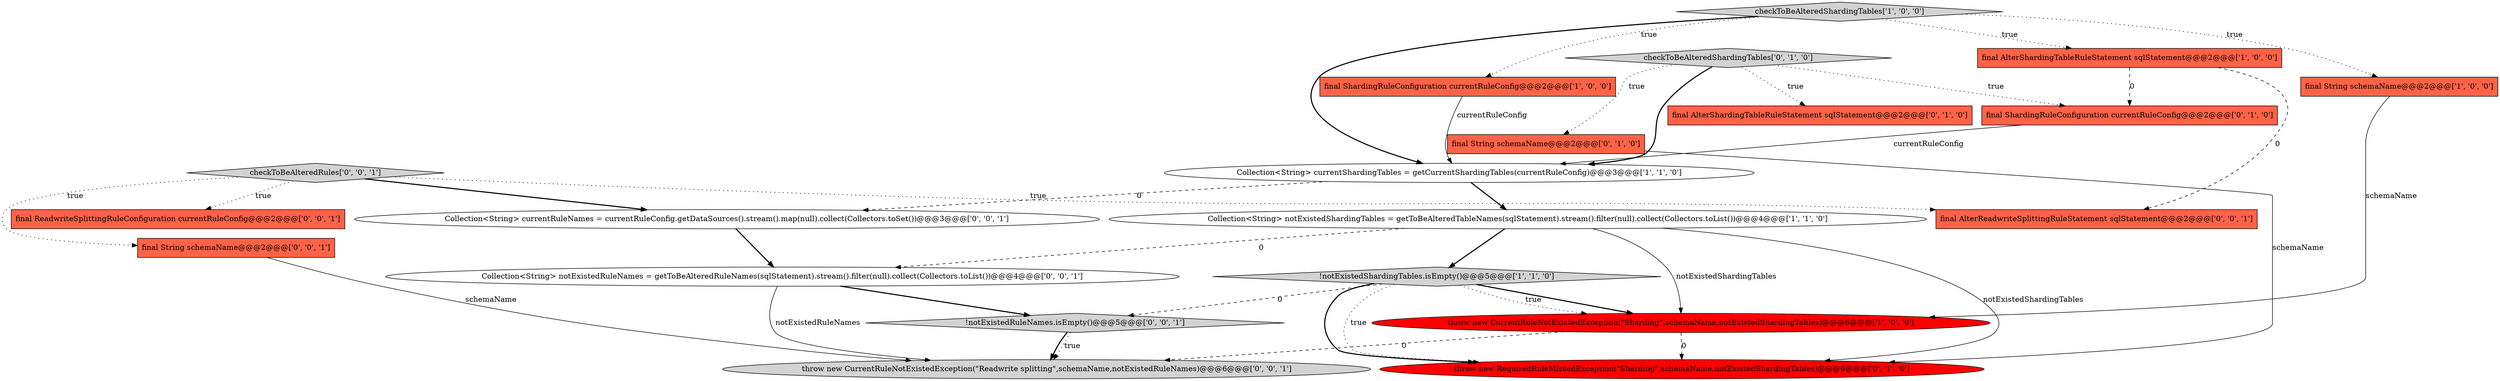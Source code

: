 digraph {
17 [style = filled, label = "final ReadwriteSplittingRuleConfiguration currentRuleConfig@@@2@@@['0', '0', '1']", fillcolor = tomato, shape = box image = "AAA0AAABBB3BBB"];
12 [style = filled, label = "checkToBeAlteredShardingTables['0', '1', '0']", fillcolor = lightgray, shape = diamond image = "AAA0AAABBB2BBB"];
16 [style = filled, label = "checkToBeAlteredRules['0', '0', '1']", fillcolor = lightgray, shape = diamond image = "AAA0AAABBB3BBB"];
18 [style = filled, label = "!notExistedRuleNames.isEmpty()@@@5@@@['0', '0', '1']", fillcolor = lightgray, shape = diamond image = "AAA0AAABBB3BBB"];
19 [style = filled, label = "final AlterReadwriteSplittingRuleStatement sqlStatement@@@2@@@['0', '0', '1']", fillcolor = tomato, shape = box image = "AAA0AAABBB3BBB"];
8 [style = filled, label = "final AlterShardingTableRuleStatement sqlStatement@@@2@@@['0', '1', '0']", fillcolor = tomato, shape = box image = "AAA0AAABBB2BBB"];
15 [style = filled, label = "Collection<String> notExistedRuleNames = getToBeAlteredRuleNames(sqlStatement).stream().filter(null).collect(Collectors.toList())@@@4@@@['0', '0', '1']", fillcolor = white, shape = ellipse image = "AAA0AAABBB3BBB"];
11 [style = filled, label = "final ShardingRuleConfiguration currentRuleConfig@@@2@@@['0', '1', '0']", fillcolor = tomato, shape = box image = "AAA1AAABBB2BBB"];
2 [style = filled, label = "final String schemaName@@@2@@@['1', '0', '0']", fillcolor = tomato, shape = box image = "AAA0AAABBB1BBB"];
9 [style = filled, label = "throw new RequiredRuleMissedException(\"Sharding\",schemaName,notExistedShardingTables)@@@6@@@['0', '1', '0']", fillcolor = red, shape = ellipse image = "AAA1AAABBB2BBB"];
13 [style = filled, label = "final String schemaName@@@2@@@['0', '0', '1']", fillcolor = tomato, shape = box image = "AAA0AAABBB3BBB"];
1 [style = filled, label = "checkToBeAlteredShardingTables['1', '0', '0']", fillcolor = lightgray, shape = diamond image = "AAA0AAABBB1BBB"];
14 [style = filled, label = "Collection<String> currentRuleNames = currentRuleConfig.getDataSources().stream().map(null).collect(Collectors.toSet())@@@3@@@['0', '0', '1']", fillcolor = white, shape = ellipse image = "AAA0AAABBB3BBB"];
4 [style = filled, label = "final AlterShardingTableRuleStatement sqlStatement@@@2@@@['1', '0', '0']", fillcolor = tomato, shape = box image = "AAA1AAABBB1BBB"];
0 [style = filled, label = "!notExistedShardingTables.isEmpty()@@@5@@@['1', '1', '0']", fillcolor = lightgray, shape = diamond image = "AAA0AAABBB1BBB"];
20 [style = filled, label = "throw new CurrentRuleNotExistedException(\"Readwrite splitting\",schemaName,notExistedRuleNames)@@@6@@@['0', '0', '1']", fillcolor = lightgray, shape = ellipse image = "AAA0AAABBB3BBB"];
3 [style = filled, label = "final ShardingRuleConfiguration currentRuleConfig@@@2@@@['1', '0', '0']", fillcolor = tomato, shape = box image = "AAA0AAABBB1BBB"];
10 [style = filled, label = "final String schemaName@@@2@@@['0', '1', '0']", fillcolor = tomato, shape = box image = "AAA0AAABBB2BBB"];
5 [style = filled, label = "Collection<String> notExistedShardingTables = getToBeAlteredTableNames(sqlStatement).stream().filter(null).collect(Collectors.toList())@@@4@@@['1', '1', '0']", fillcolor = white, shape = ellipse image = "AAA0AAABBB1BBB"];
6 [style = filled, label = "Collection<String> currentShardingTables = getCurrentShardingTables(currentRuleConfig)@@@3@@@['1', '1', '0']", fillcolor = white, shape = ellipse image = "AAA0AAABBB1BBB"];
7 [style = filled, label = "throw new CurrentRuleNotExistedException(\"Sharding\",schemaName,notExistedShardingTables)@@@6@@@['1', '0', '0']", fillcolor = red, shape = ellipse image = "AAA1AAABBB1BBB"];
16->19 [style = dotted, label="true"];
0->9 [style = bold, label=""];
2->7 [style = solid, label="schemaName"];
16->13 [style = dotted, label="true"];
12->8 [style = dotted, label="true"];
5->9 [style = solid, label="notExistedShardingTables"];
16->17 [style = dotted, label="true"];
7->20 [style = dashed, label="0"];
1->4 [style = dotted, label="true"];
18->20 [style = dotted, label="true"];
6->14 [style = dashed, label="0"];
3->6 [style = solid, label="currentRuleConfig"];
12->6 [style = bold, label=""];
15->18 [style = bold, label=""];
11->6 [style = solid, label="currentRuleConfig"];
0->7 [style = bold, label=""];
1->3 [style = dotted, label="true"];
12->11 [style = dotted, label="true"];
13->20 [style = solid, label="schemaName"];
6->5 [style = bold, label=""];
18->20 [style = bold, label=""];
1->6 [style = bold, label=""];
12->10 [style = dotted, label="true"];
5->0 [style = bold, label=""];
5->7 [style = solid, label="notExistedShardingTables"];
7->9 [style = dashed, label="0"];
15->20 [style = solid, label="notExistedRuleNames"];
0->18 [style = dashed, label="0"];
16->14 [style = bold, label=""];
4->19 [style = dashed, label="0"];
14->15 [style = bold, label=""];
4->11 [style = dashed, label="0"];
1->2 [style = dotted, label="true"];
5->15 [style = dashed, label="0"];
0->9 [style = dotted, label="true"];
10->9 [style = solid, label="schemaName"];
0->7 [style = dotted, label="true"];
}
